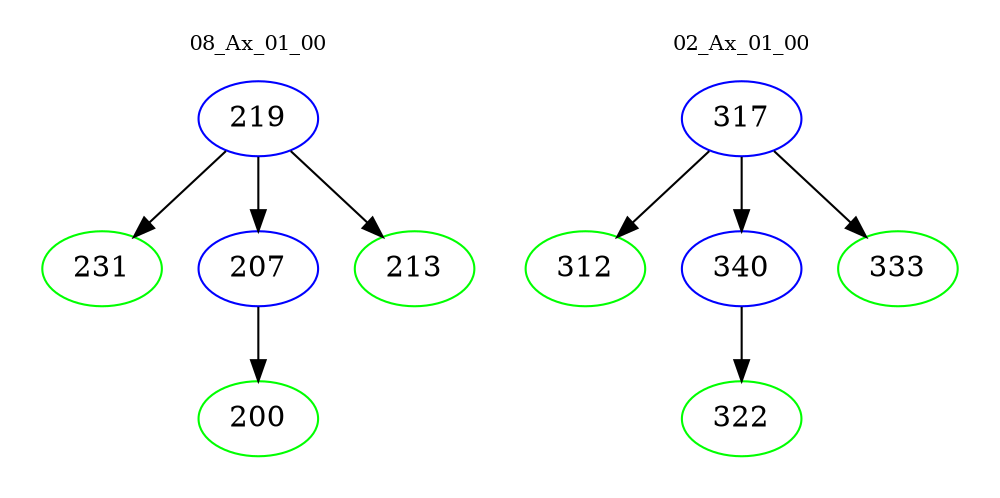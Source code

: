 digraph{
subgraph cluster_0 {
color = white
label = "08_Ax_01_00";
fontsize=10;
T0_219 [label="219", color="blue"]
T0_219 -> T0_231 [color="black"]
T0_231 [label="231", color="green"]
T0_219 -> T0_207 [color="black"]
T0_207 [label="207", color="blue"]
T0_207 -> T0_200 [color="black"]
T0_200 [label="200", color="green"]
T0_219 -> T0_213 [color="black"]
T0_213 [label="213", color="green"]
}
subgraph cluster_1 {
color = white
label = "02_Ax_01_00";
fontsize=10;
T1_317 [label="317", color="blue"]
T1_317 -> T1_312 [color="black"]
T1_312 [label="312", color="green"]
T1_317 -> T1_340 [color="black"]
T1_340 [label="340", color="blue"]
T1_340 -> T1_322 [color="black"]
T1_322 [label="322", color="green"]
T1_317 -> T1_333 [color="black"]
T1_333 [label="333", color="green"]
}
}
